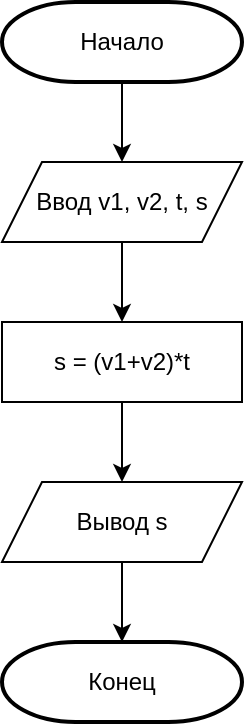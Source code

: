 <mxfile version="23.1.2" type="device">
  <diagram id="C5RBs43oDa-KdzZeNtuy" name="Page-1">
    <mxGraphModel dx="1829" dy="569" grid="1" gridSize="10" guides="1" tooltips="1" connect="1" arrows="1" fold="1" page="1" pageScale="1" pageWidth="827" pageHeight="1169" math="0" shadow="0">
      <root>
        <mxCell id="WIyWlLk6GJQsqaUBKTNV-0" />
        <mxCell id="WIyWlLk6GJQsqaUBKTNV-1" parent="WIyWlLk6GJQsqaUBKTNV-0" />
        <mxCell id="4d_KfCgPEdf9yGPTjCIY-5" style="edgeStyle=orthogonalEdgeStyle;rounded=0;orthogonalLoop=1;jettySize=auto;html=1;entryX=0.5;entryY=0;entryDx=0;entryDy=0;" edge="1" parent="WIyWlLk6GJQsqaUBKTNV-1" source="4d_KfCgPEdf9yGPTjCIY-1" target="4d_KfCgPEdf9yGPTjCIY-2">
          <mxGeometry relative="1" as="geometry" />
        </mxCell>
        <mxCell id="4d_KfCgPEdf9yGPTjCIY-1" value="Начало" style="strokeWidth=2;html=1;shape=mxgraph.flowchart.terminator;whiteSpace=wrap;" vertex="1" parent="WIyWlLk6GJQsqaUBKTNV-1">
          <mxGeometry x="-560" y="80" width="120" height="40" as="geometry" />
        </mxCell>
        <mxCell id="4d_KfCgPEdf9yGPTjCIY-7" style="edgeStyle=orthogonalEdgeStyle;rounded=0;orthogonalLoop=1;jettySize=auto;html=1;entryX=0.5;entryY=0;entryDx=0;entryDy=0;" edge="1" parent="WIyWlLk6GJQsqaUBKTNV-1" source="4d_KfCgPEdf9yGPTjCIY-2" target="4d_KfCgPEdf9yGPTjCIY-6">
          <mxGeometry relative="1" as="geometry" />
        </mxCell>
        <mxCell id="4d_KfCgPEdf9yGPTjCIY-2" value="Ввод v1, v2, t, s" style="shape=parallelogram;perimeter=parallelogramPerimeter;whiteSpace=wrap;html=1;fixedSize=1;" vertex="1" parent="WIyWlLk6GJQsqaUBKTNV-1">
          <mxGeometry x="-560" y="160" width="120" height="40" as="geometry" />
        </mxCell>
        <mxCell id="4d_KfCgPEdf9yGPTjCIY-9" style="edgeStyle=orthogonalEdgeStyle;rounded=0;orthogonalLoop=1;jettySize=auto;html=1;entryX=0.5;entryY=0;entryDx=0;entryDy=0;" edge="1" parent="WIyWlLk6GJQsqaUBKTNV-1" source="4d_KfCgPEdf9yGPTjCIY-6" target="4d_KfCgPEdf9yGPTjCIY-8">
          <mxGeometry relative="1" as="geometry" />
        </mxCell>
        <mxCell id="4d_KfCgPEdf9yGPTjCIY-6" value="s = (v1+v2)*t" style="rounded=0;whiteSpace=wrap;html=1;" vertex="1" parent="WIyWlLk6GJQsqaUBKTNV-1">
          <mxGeometry x="-560" y="240" width="120" height="40" as="geometry" />
        </mxCell>
        <mxCell id="4d_KfCgPEdf9yGPTjCIY-11" style="edgeStyle=orthogonalEdgeStyle;rounded=0;orthogonalLoop=1;jettySize=auto;html=1;" edge="1" parent="WIyWlLk6GJQsqaUBKTNV-1" source="4d_KfCgPEdf9yGPTjCIY-8" target="4d_KfCgPEdf9yGPTjCIY-10">
          <mxGeometry relative="1" as="geometry" />
        </mxCell>
        <mxCell id="4d_KfCgPEdf9yGPTjCIY-8" value="Вывод s" style="shape=parallelogram;perimeter=parallelogramPerimeter;whiteSpace=wrap;html=1;fixedSize=1;" vertex="1" parent="WIyWlLk6GJQsqaUBKTNV-1">
          <mxGeometry x="-560" y="320" width="120" height="40" as="geometry" />
        </mxCell>
        <mxCell id="4d_KfCgPEdf9yGPTjCIY-10" value="Конец" style="strokeWidth=2;html=1;shape=mxgraph.flowchart.terminator;whiteSpace=wrap;" vertex="1" parent="WIyWlLk6GJQsqaUBKTNV-1">
          <mxGeometry x="-560" y="400" width="120" height="40" as="geometry" />
        </mxCell>
      </root>
    </mxGraphModel>
  </diagram>
</mxfile>
